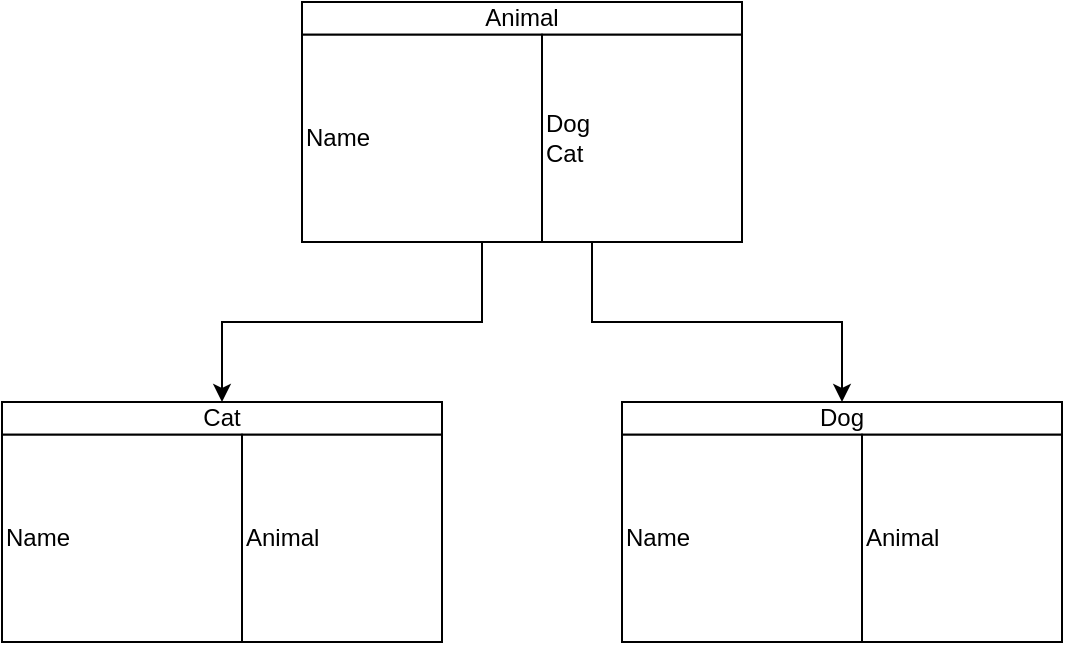 <mxfile version="12.1.9" type="device" pages="1"><diagram id="3NOzQBKVwSB43s3RG1pY" name="Page-1"><mxGraphModel dx="545" dy="450" grid="1" gridSize="10" guides="1" tooltips="1" connect="1" arrows="1" fold="1" page="1" pageScale="1" pageWidth="850" pageHeight="1100" math="0" shadow="0"><root><mxCell id="0"/><mxCell id="1" parent="0"/><mxCell id="5iPfnhZGhYM0Q1d7yKx0-7" value="" style="group" vertex="1" connectable="0" parent="1"><mxGeometry x="180" y="30" width="220" height="120" as="geometry"/></mxCell><mxCell id="5iPfnhZGhYM0Q1d7yKx0-3" value="Animal" style="rounded=0;whiteSpace=wrap;html=1;" vertex="1" parent="5iPfnhZGhYM0Q1d7yKx0-7"><mxGeometry width="220" height="16.364" as="geometry"/></mxCell><mxCell id="5iPfnhZGhYM0Q1d7yKx0-5" value="&lt;div align=&quot;left&quot;&gt;Name&lt;/div&gt;" style="rounded=0;whiteSpace=wrap;html=1;align=left;" vertex="1" parent="5iPfnhZGhYM0Q1d7yKx0-7"><mxGeometry y="16.364" width="120" height="103.636" as="geometry"/></mxCell><mxCell id="5iPfnhZGhYM0Q1d7yKx0-6" value="&lt;div align=&quot;left&quot;&gt;Dog&lt;/div&gt;&lt;div align=&quot;left&quot;&gt;Cat&lt;br&gt;&lt;/div&gt;" style="rounded=0;whiteSpace=wrap;html=1;align=left;" vertex="1" parent="5iPfnhZGhYM0Q1d7yKx0-7"><mxGeometry x="120" y="16.364" width="100" height="103.636" as="geometry"/></mxCell><mxCell id="5iPfnhZGhYM0Q1d7yKx0-18" value="" style="group" vertex="1" connectable="0" parent="1"><mxGeometry x="30" y="230" width="220" height="120" as="geometry"/></mxCell><mxCell id="5iPfnhZGhYM0Q1d7yKx0-19" value="Cat" style="rounded=0;whiteSpace=wrap;html=1;" vertex="1" parent="5iPfnhZGhYM0Q1d7yKx0-18"><mxGeometry width="220" height="16.364" as="geometry"/></mxCell><mxCell id="5iPfnhZGhYM0Q1d7yKx0-20" value="&lt;div align=&quot;left&quot;&gt;Name&lt;/div&gt;" style="rounded=0;whiteSpace=wrap;html=1;align=left;" vertex="1" parent="5iPfnhZGhYM0Q1d7yKx0-18"><mxGeometry y="16.364" width="120" height="103.636" as="geometry"/></mxCell><mxCell id="5iPfnhZGhYM0Q1d7yKx0-21" value="&lt;div&gt;Animal&lt;/div&gt;" style="rounded=0;whiteSpace=wrap;html=1;align=left;" vertex="1" parent="5iPfnhZGhYM0Q1d7yKx0-18"><mxGeometry x="120" y="16.364" width="100" height="103.636" as="geometry"/></mxCell><mxCell id="5iPfnhZGhYM0Q1d7yKx0-22" value="" style="group" vertex="1" connectable="0" parent="1"><mxGeometry x="340" y="230" width="220" height="120" as="geometry"/></mxCell><mxCell id="5iPfnhZGhYM0Q1d7yKx0-23" value="Dog" style="rounded=0;whiteSpace=wrap;html=1;" vertex="1" parent="5iPfnhZGhYM0Q1d7yKx0-22"><mxGeometry width="220" height="16.364" as="geometry"/></mxCell><mxCell id="5iPfnhZGhYM0Q1d7yKx0-24" value="&lt;div align=&quot;left&quot;&gt;Name&lt;/div&gt;" style="rounded=0;whiteSpace=wrap;html=1;align=left;" vertex="1" parent="5iPfnhZGhYM0Q1d7yKx0-22"><mxGeometry y="16.364" width="120" height="103.636" as="geometry"/></mxCell><mxCell id="5iPfnhZGhYM0Q1d7yKx0-25" value="Animal" style="rounded=0;whiteSpace=wrap;html=1;align=left;" vertex="1" parent="5iPfnhZGhYM0Q1d7yKx0-22"><mxGeometry x="120" y="16.364" width="100" height="103.636" as="geometry"/></mxCell><mxCell id="5iPfnhZGhYM0Q1d7yKx0-27" style="edgeStyle=orthogonalEdgeStyle;rounded=0;orthogonalLoop=1;jettySize=auto;html=1;exitX=0.75;exitY=1;exitDx=0;exitDy=0;entryX=0.5;entryY=0;entryDx=0;entryDy=0;" edge="1" parent="1" source="5iPfnhZGhYM0Q1d7yKx0-5" target="5iPfnhZGhYM0Q1d7yKx0-19"><mxGeometry relative="1" as="geometry"/></mxCell><mxCell id="5iPfnhZGhYM0Q1d7yKx0-28" style="edgeStyle=orthogonalEdgeStyle;rounded=0;orthogonalLoop=1;jettySize=auto;html=1;exitX=0.25;exitY=1;exitDx=0;exitDy=0;entryX=0.5;entryY=0;entryDx=0;entryDy=0;" edge="1" parent="1" source="5iPfnhZGhYM0Q1d7yKx0-6" target="5iPfnhZGhYM0Q1d7yKx0-23"><mxGeometry relative="1" as="geometry"/></mxCell></root></mxGraphModel></diagram></mxfile>